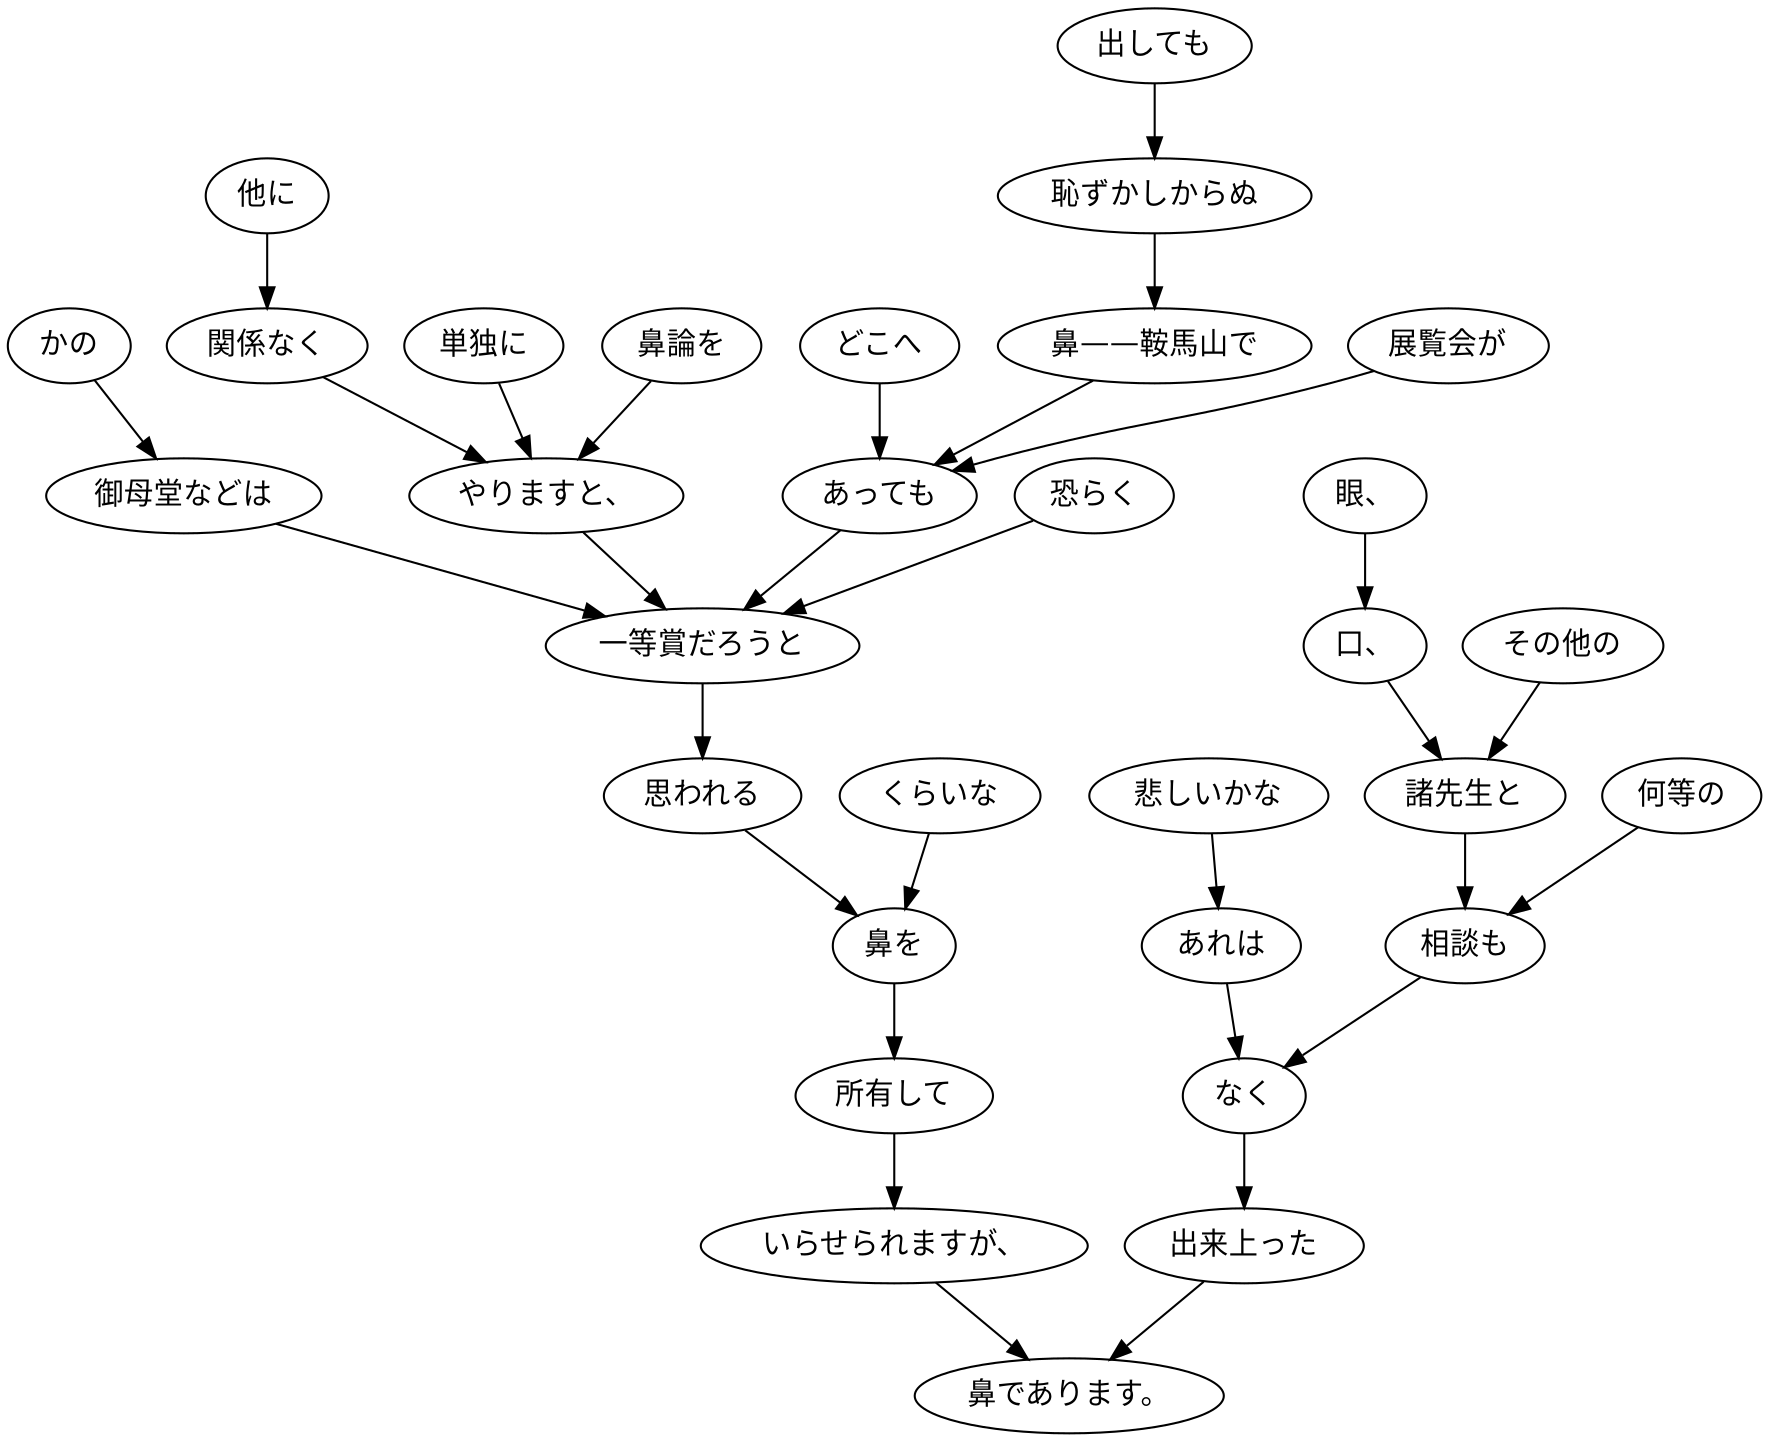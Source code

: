 digraph graph1994 {
	node0 [label="他に"];
	node1 [label="関係なく"];
	node2 [label="単独に"];
	node3 [label="鼻論を"];
	node4 [label="やりますと、"];
	node5 [label="かの"];
	node6 [label="御母堂などは"];
	node7 [label="どこへ"];
	node8 [label="出しても"];
	node9 [label="恥ずかしからぬ"];
	node10 [label="鼻——鞍馬山で"];
	node11 [label="展覧会が"];
	node12 [label="あっても"];
	node13 [label="恐らく"];
	node14 [label="一等賞だろうと"];
	node15 [label="思われる"];
	node16 [label="くらいな"];
	node17 [label="鼻を"];
	node18 [label="所有して"];
	node19 [label="いらせられますが、"];
	node20 [label="悲しいかな"];
	node21 [label="あれは"];
	node22 [label="眼、"];
	node23 [label="口、"];
	node24 [label="その他の"];
	node25 [label="諸先生と"];
	node26 [label="何等の"];
	node27 [label="相談も"];
	node28 [label="なく"];
	node29 [label="出来上った"];
	node30 [label="鼻であります。"];
	node0 -> node1;
	node1 -> node4;
	node2 -> node4;
	node3 -> node4;
	node4 -> node14;
	node5 -> node6;
	node6 -> node14;
	node7 -> node12;
	node8 -> node9;
	node9 -> node10;
	node10 -> node12;
	node11 -> node12;
	node12 -> node14;
	node13 -> node14;
	node14 -> node15;
	node15 -> node17;
	node16 -> node17;
	node17 -> node18;
	node18 -> node19;
	node19 -> node30;
	node20 -> node21;
	node21 -> node28;
	node22 -> node23;
	node23 -> node25;
	node24 -> node25;
	node25 -> node27;
	node26 -> node27;
	node27 -> node28;
	node28 -> node29;
	node29 -> node30;
}
